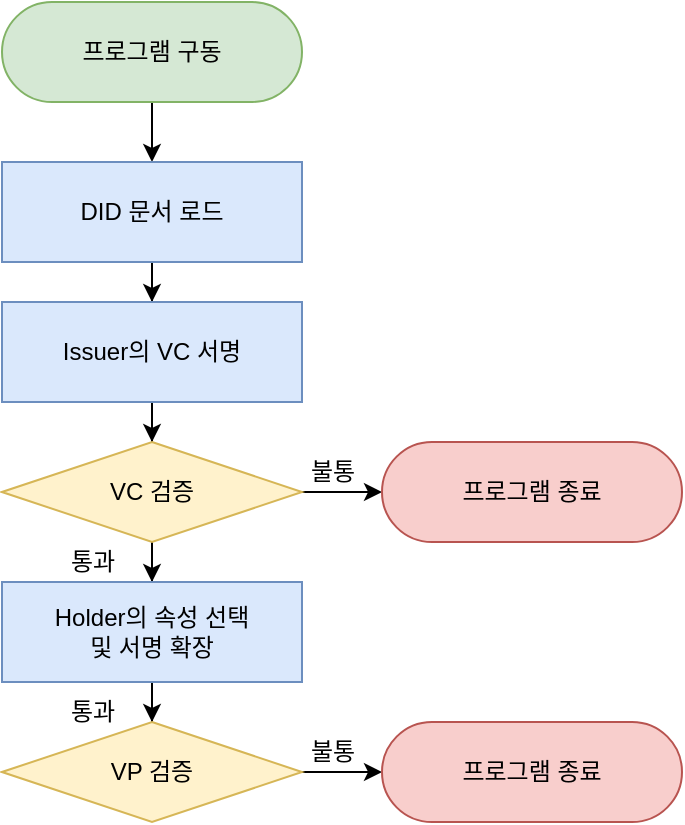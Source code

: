 <mxfile version="20.5.3" type="device"><diagram id="C5RBs43oDa-KdzZeNtuy" name="Page-1"><mxGraphModel dx="2060" dy="1105" grid="1" gridSize="10" guides="1" tooltips="1" connect="1" arrows="1" fold="1" page="1" pageScale="1" pageWidth="827" pageHeight="1169" math="0" shadow="0"><root><mxCell id="WIyWlLk6GJQsqaUBKTNV-0"/><mxCell id="WIyWlLk6GJQsqaUBKTNV-1" parent="WIyWlLk6GJQsqaUBKTNV-0"/><mxCell id="CIsZ1R4YLVscsvEZLygK-8" style="edgeStyle=orthogonalEdgeStyle;rounded=0;orthogonalLoop=1;jettySize=auto;html=1;" edge="1" parent="WIyWlLk6GJQsqaUBKTNV-1" source="CIsZ1R4YLVscsvEZLygK-0" target="CIsZ1R4YLVscsvEZLygK-2"><mxGeometry relative="1" as="geometry"/></mxCell><mxCell id="CIsZ1R4YLVscsvEZLygK-0" value="프로그램 구동" style="rounded=1;whiteSpace=wrap;html=1;arcSize=50;fillColor=#d5e8d4;strokeColor=#82b366;" vertex="1" parent="WIyWlLk6GJQsqaUBKTNV-1"><mxGeometry x="260" y="80" width="150" height="50" as="geometry"/></mxCell><mxCell id="CIsZ1R4YLVscsvEZLygK-9" style="edgeStyle=orthogonalEdgeStyle;rounded=0;orthogonalLoop=1;jettySize=auto;html=1;entryX=0.5;entryY=0;entryDx=0;entryDy=0;" edge="1" parent="WIyWlLk6GJQsqaUBKTNV-1" source="CIsZ1R4YLVscsvEZLygK-2" target="CIsZ1R4YLVscsvEZLygK-3"><mxGeometry relative="1" as="geometry"/></mxCell><mxCell id="CIsZ1R4YLVscsvEZLygK-2" value="DID 문서 로드" style="rounded=0;whiteSpace=wrap;html=1;fillColor=#dae8fc;strokeColor=#6c8ebf;" vertex="1" parent="WIyWlLk6GJQsqaUBKTNV-1"><mxGeometry x="260" y="160" width="150" height="50" as="geometry"/></mxCell><mxCell id="CIsZ1R4YLVscsvEZLygK-10" style="edgeStyle=orthogonalEdgeStyle;rounded=0;orthogonalLoop=1;jettySize=auto;html=1;entryX=0.5;entryY=0;entryDx=0;entryDy=0;" edge="1" parent="WIyWlLk6GJQsqaUBKTNV-1" source="CIsZ1R4YLVscsvEZLygK-3" target="CIsZ1R4YLVscsvEZLygK-4"><mxGeometry relative="1" as="geometry"/></mxCell><mxCell id="CIsZ1R4YLVscsvEZLygK-3" value="Issuer의 VC 서명" style="rounded=0;whiteSpace=wrap;html=1;fillColor=#dae8fc;strokeColor=#6c8ebf;" vertex="1" parent="WIyWlLk6GJQsqaUBKTNV-1"><mxGeometry x="260" y="230" width="150" height="50" as="geometry"/></mxCell><mxCell id="CIsZ1R4YLVscsvEZLygK-12" value="" style="edgeStyle=orthogonalEdgeStyle;rounded=0;orthogonalLoop=1;jettySize=auto;html=1;" edge="1" parent="WIyWlLk6GJQsqaUBKTNV-1" source="CIsZ1R4YLVscsvEZLygK-4" target="CIsZ1R4YLVscsvEZLygK-11"><mxGeometry relative="1" as="geometry"/></mxCell><mxCell id="CIsZ1R4YLVscsvEZLygK-17" style="edgeStyle=orthogonalEdgeStyle;rounded=0;orthogonalLoop=1;jettySize=auto;html=1;entryX=0;entryY=0.5;entryDx=0;entryDy=0;" edge="1" parent="WIyWlLk6GJQsqaUBKTNV-1" source="CIsZ1R4YLVscsvEZLygK-4" target="CIsZ1R4YLVscsvEZLygK-7"><mxGeometry relative="1" as="geometry"/></mxCell><mxCell id="CIsZ1R4YLVscsvEZLygK-4" value="VC 검증" style="rhombus;whiteSpace=wrap;html=1;fillColor=#fff2cc;strokeColor=#d6b656;" vertex="1" parent="WIyWlLk6GJQsqaUBKTNV-1"><mxGeometry x="260" y="300" width="150" height="50" as="geometry"/></mxCell><mxCell id="CIsZ1R4YLVscsvEZLygK-7" value="프로그램 종료" style="rounded=1;whiteSpace=wrap;html=1;arcSize=50;fillColor=#f8cecc;strokeColor=#b85450;" vertex="1" parent="WIyWlLk6GJQsqaUBKTNV-1"><mxGeometry x="450" y="300" width="150" height="50" as="geometry"/></mxCell><mxCell id="CIsZ1R4YLVscsvEZLygK-14" value="" style="edgeStyle=orthogonalEdgeStyle;rounded=0;orthogonalLoop=1;jettySize=auto;html=1;" edge="1" parent="WIyWlLk6GJQsqaUBKTNV-1" source="CIsZ1R4YLVscsvEZLygK-11" target="CIsZ1R4YLVscsvEZLygK-13"><mxGeometry relative="1" as="geometry"/></mxCell><mxCell id="CIsZ1R4YLVscsvEZLygK-11" value="Holder의 속성 선택&lt;br&gt;및 서명 확장" style="rounded=0;whiteSpace=wrap;html=1;fillColor=#dae8fc;strokeColor=#6c8ebf;" vertex="1" parent="WIyWlLk6GJQsqaUBKTNV-1"><mxGeometry x="260" y="370" width="150" height="50" as="geometry"/></mxCell><mxCell id="CIsZ1R4YLVscsvEZLygK-16" style="edgeStyle=orthogonalEdgeStyle;rounded=0;orthogonalLoop=1;jettySize=auto;html=1;" edge="1" parent="WIyWlLk6GJQsqaUBKTNV-1" source="CIsZ1R4YLVscsvEZLygK-13" target="CIsZ1R4YLVscsvEZLygK-15"><mxGeometry relative="1" as="geometry"/></mxCell><mxCell id="CIsZ1R4YLVscsvEZLygK-13" value="VP 검증" style="rhombus;whiteSpace=wrap;html=1;fillColor=#fff2cc;strokeColor=#d6b656;" vertex="1" parent="WIyWlLk6GJQsqaUBKTNV-1"><mxGeometry x="260" y="440" width="150" height="50" as="geometry"/></mxCell><mxCell id="CIsZ1R4YLVscsvEZLygK-15" value="프로그램 종료" style="rounded=1;whiteSpace=wrap;html=1;arcSize=50;fillColor=#f8cecc;strokeColor=#b85450;" vertex="1" parent="WIyWlLk6GJQsqaUBKTNV-1"><mxGeometry x="450" y="440" width="150" height="50" as="geometry"/></mxCell><mxCell id="CIsZ1R4YLVscsvEZLygK-18" value="통과" style="text;html=1;align=center;verticalAlign=middle;resizable=0;points=[];autosize=1;strokeColor=none;fillColor=none;" vertex="1" parent="WIyWlLk6GJQsqaUBKTNV-1"><mxGeometry x="280" y="345" width="50" height="30" as="geometry"/></mxCell><mxCell id="CIsZ1R4YLVscsvEZLygK-19" value="통과" style="text;html=1;align=center;verticalAlign=middle;resizable=0;points=[];autosize=1;strokeColor=none;fillColor=none;" vertex="1" parent="WIyWlLk6GJQsqaUBKTNV-1"><mxGeometry x="280" y="420" width="50" height="30" as="geometry"/></mxCell><mxCell id="CIsZ1R4YLVscsvEZLygK-20" value="불통" style="text;html=1;align=center;verticalAlign=middle;resizable=0;points=[];autosize=1;strokeColor=none;fillColor=none;" vertex="1" parent="WIyWlLk6GJQsqaUBKTNV-1"><mxGeometry x="400" y="300" width="50" height="30" as="geometry"/></mxCell><mxCell id="CIsZ1R4YLVscsvEZLygK-21" value="불통" style="text;html=1;align=center;verticalAlign=middle;resizable=0;points=[];autosize=1;strokeColor=none;fillColor=none;" vertex="1" parent="WIyWlLk6GJQsqaUBKTNV-1"><mxGeometry x="400" y="440" width="50" height="30" as="geometry"/></mxCell></root></mxGraphModel></diagram></mxfile>